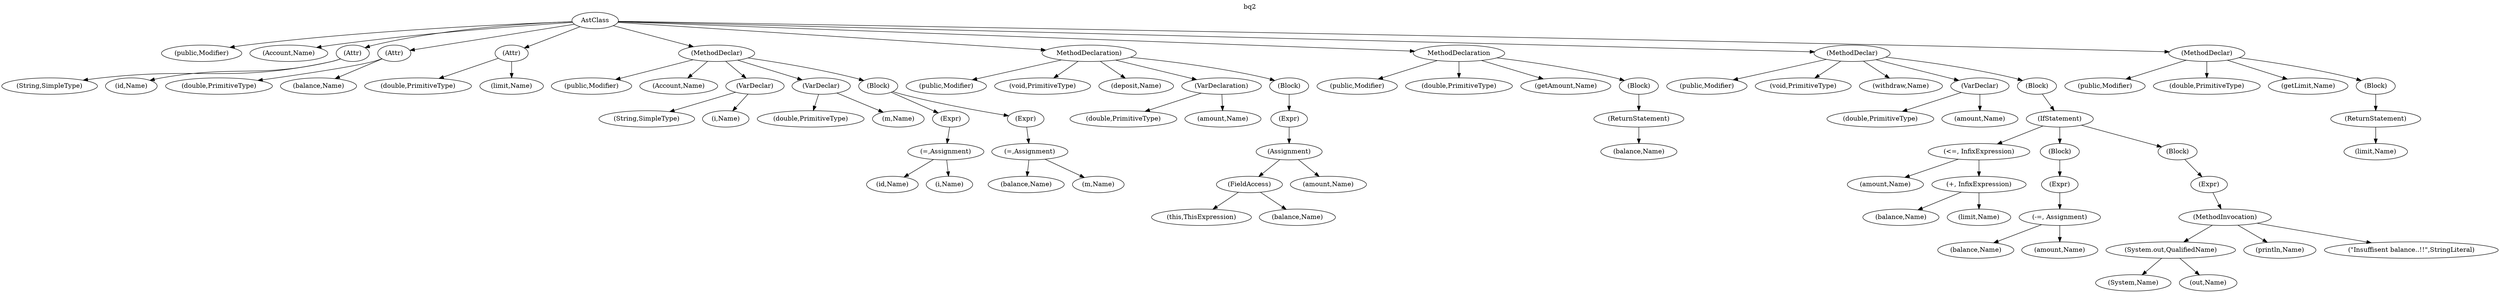 digraph "DirectedGraph" {
graph [label = "bq2", labelloc=t, concentrate = true];
"ast"[ label="AstClass" ]
"public"[ label="(public,Modifier)" ]
"Name"[ label="(Account,Name)" ]

"string1"[label="(String,SimpleType)"]
"double1"[label="(double,PrimitiveType)" ]
"double2"[label="(double,PrimitiveType)" ]


"id"[ label="(id,Name)" ]
"balance"[ label="(balance,Name)" ]
"limit"[ label="(limit,Name)" ]


"ast" -> "public"
"ast" -> "Name"

"1" [ label="(Attr)" ]
"2" [ label="(Attr)" ]
"3" [ label="(Attr)" ]


"ast" -> "1"
"1" -> "string1"
"1" -> "id"
"ast" -> "2"
"2" -> "double1"
"2" -> "balance"
"ast" -> "3"
"3" -> "double2"
"3" -> "limit"




"1344199921" [ label="(MethodDeclar)" ]
"2025269734" [ label="(public,Modifier)" ]
"1800031768" [ label="(Account,Name)" ]
"667447085" [ label="(VarDeclar)" ]
"26728049" [ label="(String,SimpleType)" ]
"2041416495" [ label="(i,Name)" ]
"502800944" [ label="(VarDeclar)" ]
"576936864" [ label="(double,PrimitiveType)" ]
"331418503" [ label="(m,Name)" ]
"111156771" [ label="(Block)" ]
"1519736165" [ label="(Expr)" ]
"1653844940" [ label="(=,Assignment)" ]
"2039810346" [ label="(id,Name)" ]
"2143437117" [ label="(i,Name)" ]
"260840925" [ label="(Expr)" ]
"1891502635" [ label="(=,Assignment)" ]
"557023567" [ label="(balance,Name)" ]
"1276504061" [ label="(m,Name)" ]
"1344199921" -> "2025269734"
"1344199921" -> "1800031768"
"1344199921" -> "667447085"
"667447085" -> "26728049"
"667447085" -> "2041416495"
"1344199921" -> "502800944"
"502800944" -> "576936864"
"502800944" -> "331418503"
"1344199921" -> "111156771"
"111156771" -> "1519736165"
"1519736165" -> "1653844940"
"1653844940" -> "2039810346"
"1653844940" -> "2143437117"
"111156771" -> "260840925"
"260840925" -> "1891502635"
"1891502635" -> "557023567"
"1891502635" -> "1276504061"

"597190999" [ label="MethodDeclaration)" ]
"603443293" [ label="(public,Modifier)" ]
"510854293" [ label="(void,PrimitiveType)" ]
"2100961961" [ label="(deposit,Name)" ]
"487075464" [ label="(VarDeclaration)" ]
"6320204" [ label="(double,PrimitiveType)" ]
"112302969" [ label="(amount,Name)" ]
"707976812" [ label="(Block)" ]
"1989335500" [ label="(Expr)" ]
"1978869058" [ label="(Assignment)" ]
"2131952342" [ label="(FieldAccess)" ]
"1139700455" [ label="(this,ThisExpression)" ]
"592717454" [ label="(balance,Name)" ]
"1340565491" [ label="(amount,Name)" ]
"597190999" -> "603443293"
"597190999" -> "510854293"
"597190999" -> "2100961961"
"597190999" -> "487075464"
"487075464" -> "6320204"
"487075464" -> "112302969"
"597190999" -> "707976812"
"707976812" -> "1989335500"
"1989335500" -> "1978869058"
"1978869058" -> "2131952342"
"2131952342" -> "1139700455"
"2131952342" -> "592717454"
"1978869058" -> "1340565491"

"671467883" [ label="MethodDeclaration" ]
"407797359" [ label="(public,Modifier)" ]
"802600648" [ label="(double,PrimitiveType)" ]
"1543148594" [ label="(getAmount,Name)" ]
"1572967156" [ label="(Block)"  ]
"574568003" [ label="(ReturnStatement)"  ]
"952486989" [ label="(balance,Name)"  ]
"671467883" -> "407797359"
"671467883" -> "802600648"
"671467883" -> "1543148594"
"671467883" -> "1572967156"
"1572967156" -> "574568003"
"574568003" -> "952486989"

"1139700454" [ label="(MethodDeclar)" ]
"592617454" [ label="(public,Modifier)" ]
"1340565492" [ label="(void,PrimitiveType)" ]
"671467884" [ label="(withdraw,Name)" ]
"407697359" [ label="(VarDeclar)" ]
"802600647" [ label="(double,PrimitiveType)" ]
"1543148593" [ label="(amount,Name)" ]
"1571967156" [ label="(Block)" ]
"574568002" [ label="(IfStatement)" ]
"952486988" [ label="(<=, InfixExpression)" ]
"932285561" [ label="(amount,Name)" ]
"2028555727" [ label="(+, InfixExpression)" ]
"591391158" [ label="(balance,Name)" ]
"898557489" [ label="(limit,Name)" ]
"247944893" [ label="(Block)" ]
"1014166943" [ label="(Expr)" ]
"1625082366" [ label="(-=, Assignment)" ]
"572593338" [ label="(balance,Name)" ]
"384294141" [ label="(amount,Name)" ]
"1024597427" [ label="(Block)" ]
"990355670" [ label="(Expr)" ]
"296347592" [ label="(MethodInvocation)" ]
"956420404" [ label="(System.out,QualifiedName)" ]
"349420578" [ label="(System,Name)" ]
"315932542" [ label="(out,Name)" ]
"1277009228" [ label="(println,Name)" ]
"2065857933" [ label="(\"Insuffisent balance..!!\",StringLiteral)" ]
"1139700454" -> "592617454"
"1139700454" -> "1340565492"
"1139700454" -> "671467884"
"1139700454" -> "407697359"
"407697359" -> "802600647"
"407697359" -> "1543148593"
"1139700454" -> "1571967156"
"1571967156" -> "574568002"
"574568002" -> "952486988"
"952486988" -> "932285561"
"952486988" -> "2028555727"
"2028555727" -> "591391158"
"2028555727" -> "898557489"
"574568002" -> "247944893"
"247944893" -> "1014166943"
"1014166943" -> "1625082366"
"1625082366" -> "572593338"
"1625082366" -> "384294141"
"574568002" -> "1024597427"
"1024597427" -> "990355670"
"990355670" -> "296347592"
"296347592" -> "956420404"
"956420404" -> "349420578"
"956420404" -> "315932542"
"296347592" -> "1277009228"
"296347592" -> "2065857933"


"1914301543" [ label="(MethodDeclar)" ]
"1157726741" [ label="(public,Modifier)" ]
"1708570683" [ label="(double,PrimitiveType)" ]
"225572281" [ label="(getLimit,Name)" ]
"817348612" [ label="(Block)" ]
"2045766957" [ label="(ReturnStatement)" ]
"690521419" [ label="(limit,Name)" ]
"1914301543" -> "1157726741"
"1914301543" -> "1708570683"
"1914301543" -> "225572281"
"1914301543" -> "817348612"
"817348612" -> "2045766957"
"2045766957" -> "690521419"

"ast" -> "1914301543"
"ast" -> "1139700454"
"ast" -> "597190999"
"ast" -> "1344199921"
"ast" -> "671467883"



}
